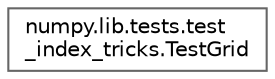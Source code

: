 digraph "Graphical Class Hierarchy"
{
 // LATEX_PDF_SIZE
  bgcolor="transparent";
  edge [fontname=Helvetica,fontsize=10,labelfontname=Helvetica,labelfontsize=10];
  node [fontname=Helvetica,fontsize=10,shape=box,height=0.2,width=0.4];
  rankdir="LR";
  Node0 [id="Node000000",label="numpy.lib.tests.test\l_index_tricks.TestGrid",height=0.2,width=0.4,color="grey40", fillcolor="white", style="filled",URL="$d5/df9/classnumpy_1_1lib_1_1tests_1_1test__index__tricks_1_1TestGrid.html",tooltip=" "];
}
